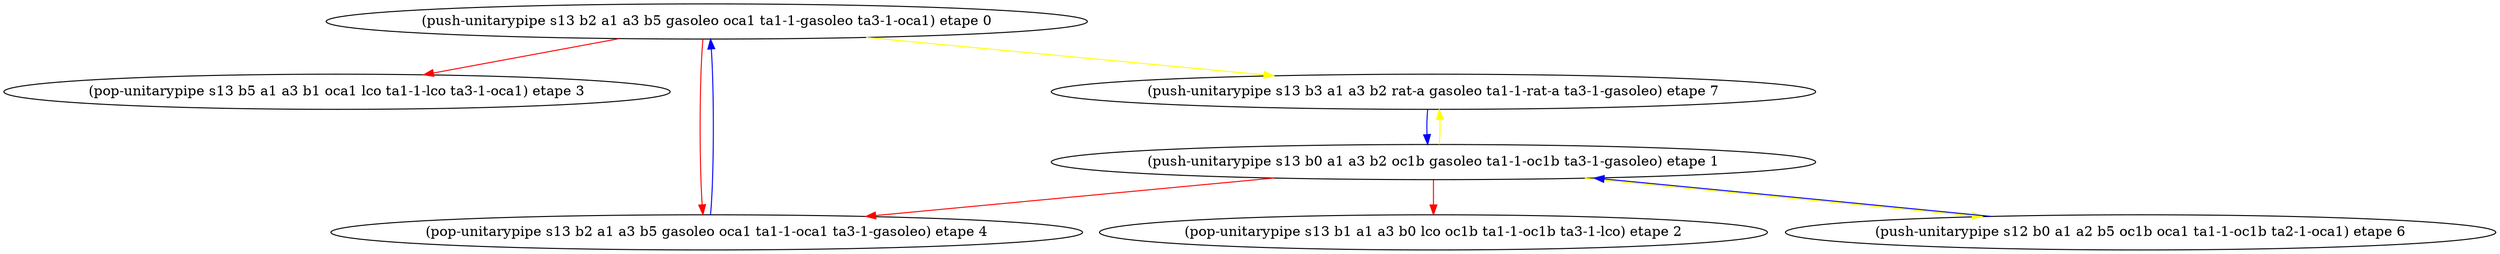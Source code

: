 digraph D { 
edge [color=red];
"(push-unitarypipe s13 b2 a1 a3 b5 gasoleo oca1 ta1-1-gasoleo ta3-1-oca1) etape 0" -> "(pop-unitarypipe s13 b5 a1 a3 b1 oca1 lco ta1-1-lco ta3-1-oca1) etape 3";
edge [color=red];
"(push-unitarypipe s13 b2 a1 a3 b5 gasoleo oca1 ta1-1-gasoleo ta3-1-oca1) etape 0" -> "(pop-unitarypipe s13 b2 a1 a3 b5 gasoleo oca1 ta1-1-oca1 ta3-1-gasoleo) etape 4";
edge [color=yellow];
"(push-unitarypipe s13 b2 a1 a3 b5 gasoleo oca1 ta1-1-gasoleo ta3-1-oca1) etape 0" -> "(push-unitarypipe s13 b3 a1 a3 b2 rat-a gasoleo ta1-1-rat-a ta3-1-gasoleo) etape 7";
edge [color=red];
"(push-unitarypipe s13 b0 a1 a3 b2 oc1b gasoleo ta1-1-oc1b ta3-1-gasoleo) etape 1" -> "(pop-unitarypipe s13 b1 a1 a3 b0 lco oc1b ta1-1-oc1b ta3-1-lco) etape 2";
edge [color=red];
"(push-unitarypipe s13 b0 a1 a3 b2 oc1b gasoleo ta1-1-oc1b ta3-1-gasoleo) etape 1" -> "(pop-unitarypipe s13 b2 a1 a3 b5 gasoleo oca1 ta1-1-oca1 ta3-1-gasoleo) etape 4";
edge [color=yellow];
"(push-unitarypipe s13 b0 a1 a3 b2 oc1b gasoleo ta1-1-oc1b ta3-1-gasoleo) etape 1" -> "(push-unitarypipe s12 b0 a1 a2 b5 oc1b oca1 ta1-1-oc1b ta2-1-oca1) etape 6";
edge [color=yellow];
"(push-unitarypipe s13 b0 a1 a3 b2 oc1b gasoleo ta1-1-oc1b ta3-1-gasoleo) etape 1" -> "(push-unitarypipe s13 b3 a1 a3 b2 rat-a gasoleo ta1-1-rat-a ta3-1-gasoleo) etape 7";
edge [color=blue];
"(pop-unitarypipe s13 b2 a1 a3 b5 gasoleo oca1 ta1-1-oca1 ta3-1-gasoleo) etape 4" -> "(push-unitarypipe s13 b2 a1 a3 b5 gasoleo oca1 ta1-1-gasoleo ta3-1-oca1) etape 0";
edge [color=blue];
"(push-unitarypipe s12 b0 a1 a2 b5 oc1b oca1 ta1-1-oc1b ta2-1-oca1) etape 6" -> "(push-unitarypipe s13 b0 a1 a3 b2 oc1b gasoleo ta1-1-oc1b ta3-1-gasoleo) etape 1";
edge [color=blue];
"(push-unitarypipe s13 b3 a1 a3 b2 rat-a gasoleo ta1-1-rat-a ta3-1-gasoleo) etape 7" -> "(push-unitarypipe s13 b0 a1 a3 b2 oc1b gasoleo ta1-1-oc1b ta3-1-gasoleo) etape 1";
} 